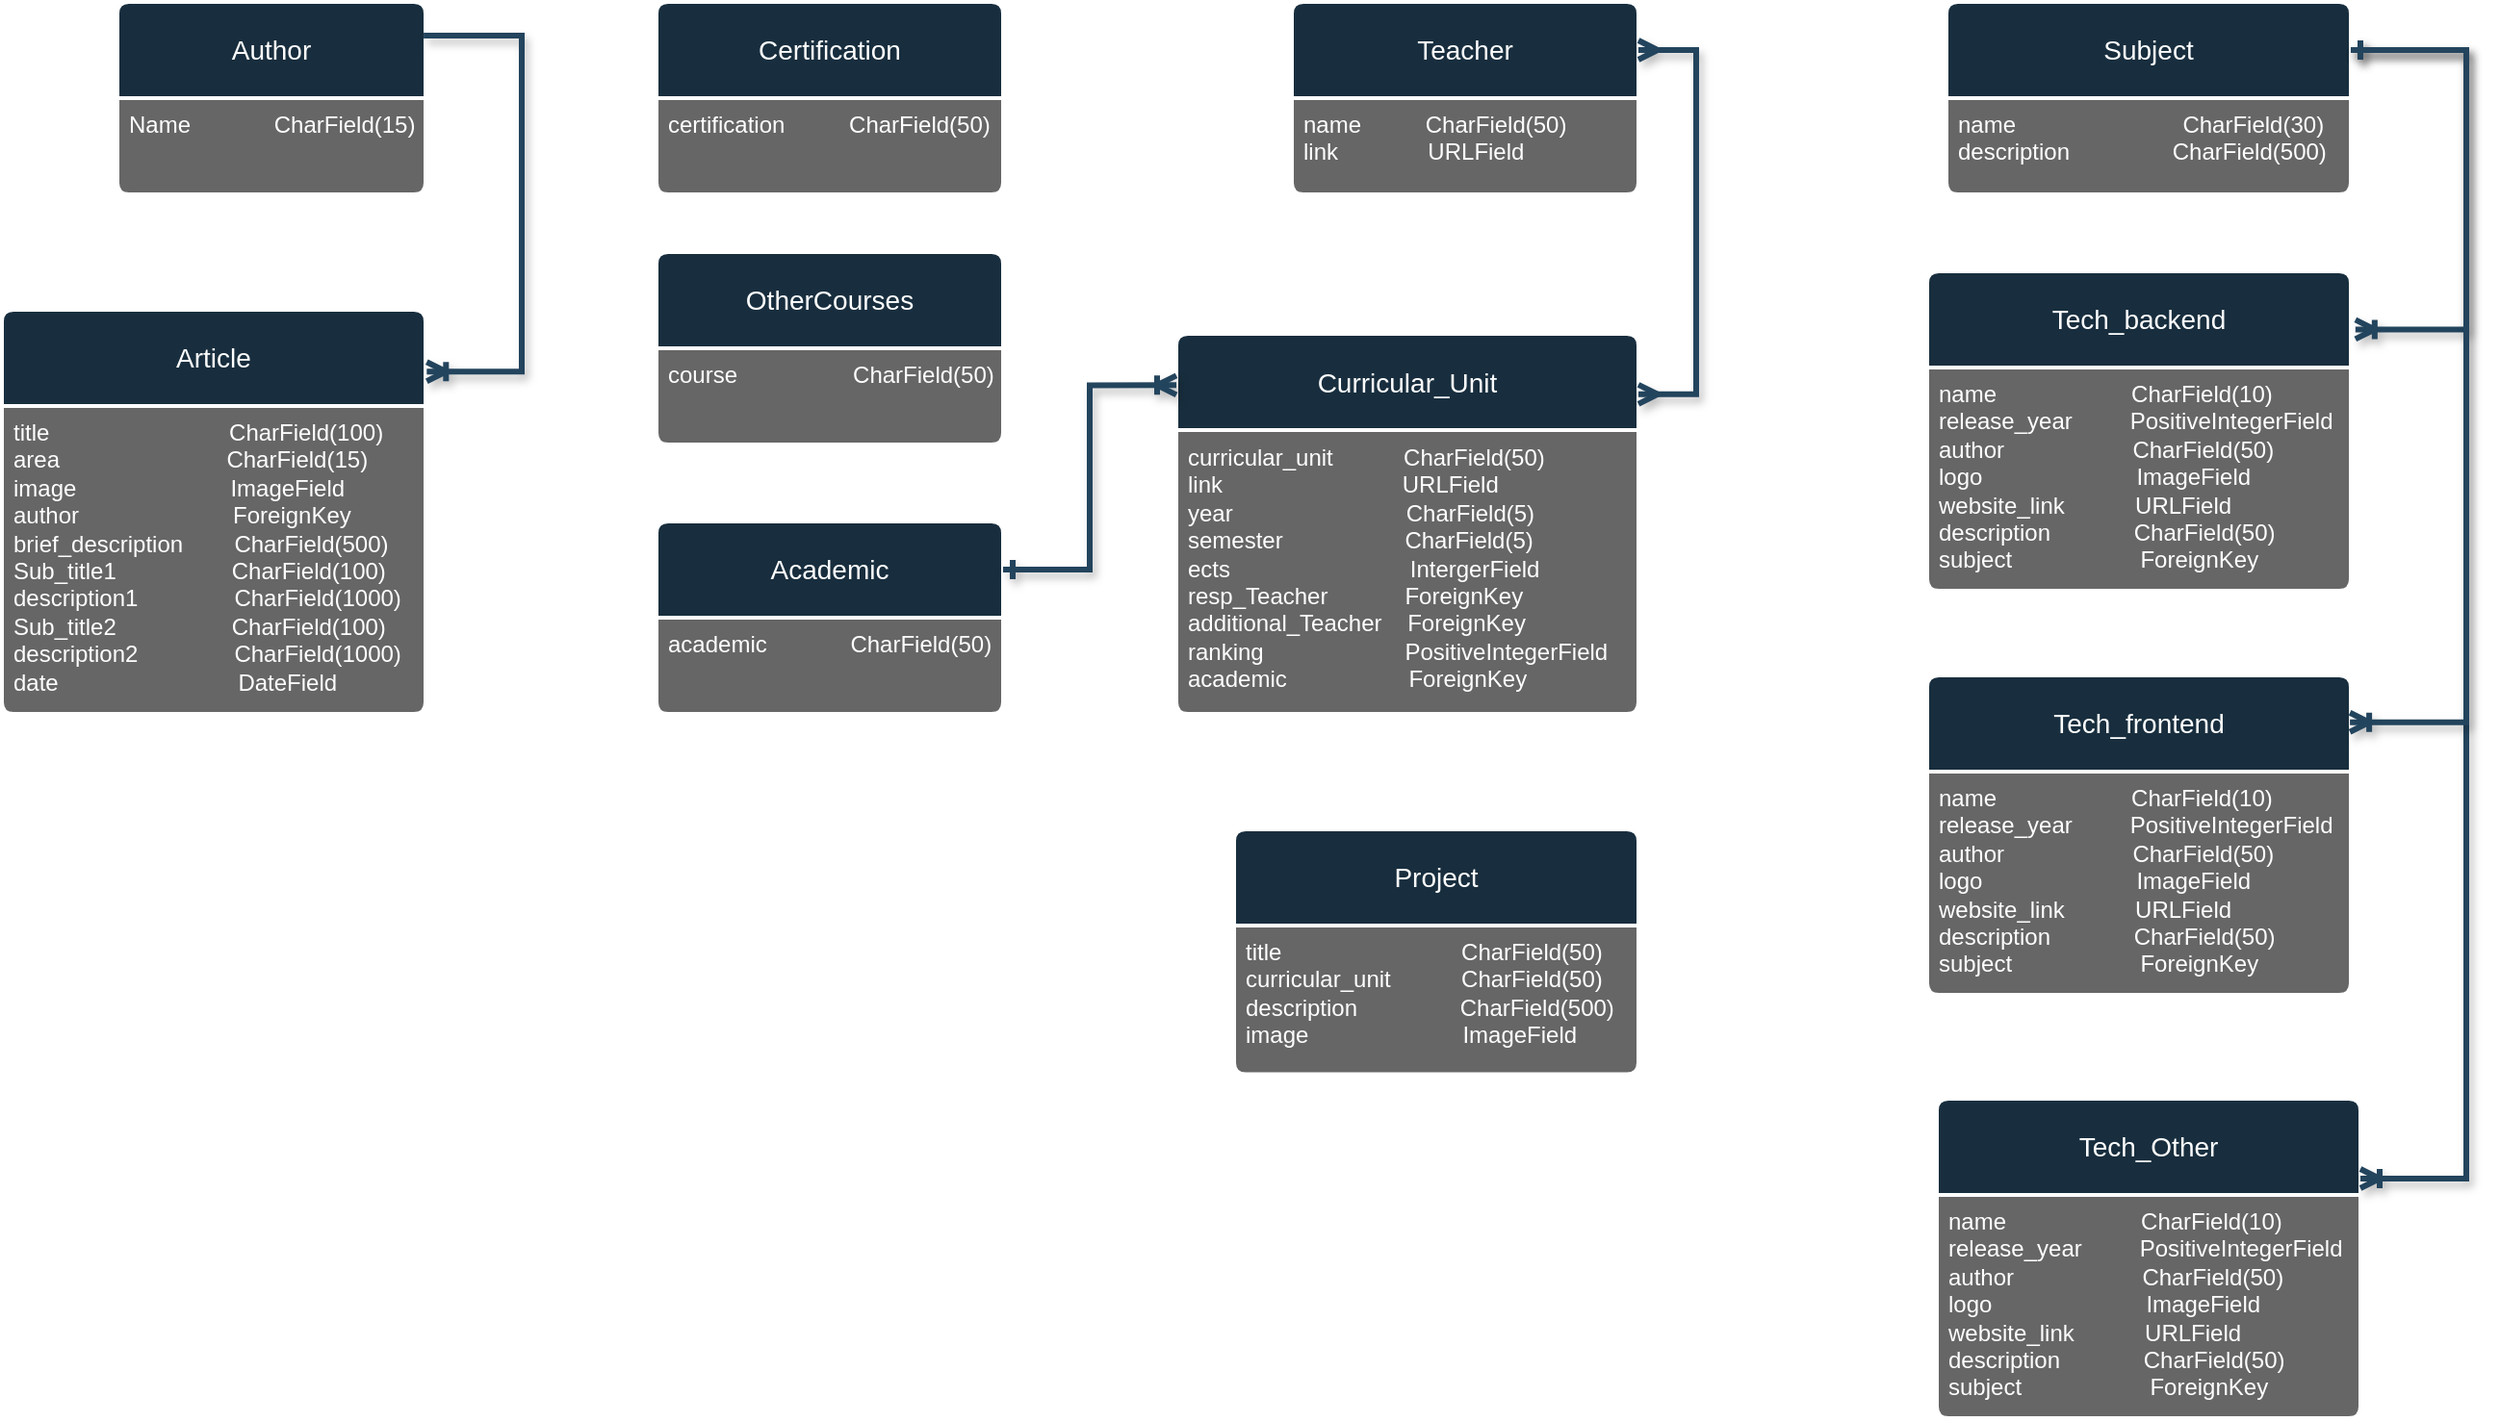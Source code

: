 <mxfile version="21.3.8" type="device">
  <diagram name="Page-1" id="KLyaaYIGu-QFBhqOdwen">
    <mxGraphModel dx="1434" dy="990" grid="1" gridSize="10" guides="1" tooltips="1" connect="1" arrows="1" fold="1" page="1" pageScale="1" pageWidth="1400" pageHeight="800" math="0" shadow="0">
      <root>
        <mxCell id="0" />
        <mxCell id="1" parent="0" />
        <mxCell id="Lzt7si6OzmlEJwQBYVd8-1" value="Author" style="swimlane;childLayout=stackLayout;horizontal=1;startSize=50;horizontalStack=0;rounded=1;fontSize=14;fontStyle=0;strokeWidth=2;resizeParent=0;resizeLast=1;shadow=0;dashed=0;align=center;arcSize=4;whiteSpace=wrap;html=1;strokeColor=#FFFFFF;fontColor=#FFFFFF;fillColor=#182E3E;gradientColor=none;swimlaneFillColor=#666666;" vertex="1" parent="1">
          <mxGeometry x="120" y="40" width="160" height="100" as="geometry" />
        </mxCell>
        <mxCell id="Lzt7si6OzmlEJwQBYVd8-2" value="Name&amp;nbsp; &amp;nbsp; &amp;nbsp; &amp;nbsp; &amp;nbsp; &amp;nbsp; &amp;nbsp;CharField(15)" style="align=left;strokeColor=none;fillColor=none;spacingLeft=4;fontSize=12;verticalAlign=top;resizable=0;rotatable=0;part=1;html=1;fontColor=#FFFFFF;" vertex="1" parent="Lzt7si6OzmlEJwQBYVd8-1">
          <mxGeometry y="50" width="160" height="50" as="geometry" />
        </mxCell>
        <mxCell id="Lzt7si6OzmlEJwQBYVd8-5" style="edgeStyle=orthogonalEdgeStyle;rounded=0;orthogonalLoop=1;jettySize=auto;html=1;exitX=0.5;exitY=1;exitDx=0;exitDy=0;strokeColor=#23445D;" edge="1" parent="Lzt7si6OzmlEJwQBYVd8-1" source="Lzt7si6OzmlEJwQBYVd8-2" target="Lzt7si6OzmlEJwQBYVd8-2">
          <mxGeometry relative="1" as="geometry" />
        </mxCell>
        <mxCell id="Lzt7si6OzmlEJwQBYVd8-3" value="Article" style="swimlane;childLayout=stackLayout;horizontal=1;startSize=50;horizontalStack=0;rounded=1;fontSize=14;fontStyle=0;strokeWidth=2;resizeParent=0;resizeLast=1;shadow=0;dashed=0;align=center;arcSize=4;whiteSpace=wrap;html=1;strokeColor=#FFFFFF;fontColor=#FFFFFF;fillColor=#182E3E;gradientColor=none;swimlaneFillColor=#666666;" vertex="1" parent="1">
          <mxGeometry x="60" y="200" width="220" height="210" as="geometry" />
        </mxCell>
        <mxCell id="Lzt7si6OzmlEJwQBYVd8-4" value="title&amp;nbsp; &amp;nbsp; &amp;nbsp; &amp;nbsp; &amp;nbsp; &amp;nbsp; &amp;nbsp; &amp;nbsp; &amp;nbsp; &amp;nbsp; &amp;nbsp; &amp;nbsp; &amp;nbsp; &amp;nbsp; CharField(100)&lt;br&gt;area&amp;nbsp; &amp;nbsp; &amp;nbsp; &amp;nbsp; &amp;nbsp; &amp;nbsp; &amp;nbsp; &amp;nbsp; &amp;nbsp; &amp;nbsp; &amp;nbsp; &amp;nbsp; &amp;nbsp; CharField(15)&lt;br&gt;image&amp;nbsp; &amp;nbsp; &amp;nbsp; &amp;nbsp; &amp;nbsp; &amp;nbsp; &amp;nbsp; &amp;nbsp; &amp;nbsp; &amp;nbsp; &amp;nbsp; &amp;nbsp; ImageField&lt;br&gt;author&amp;nbsp; &amp;nbsp; &amp;nbsp; &amp;nbsp; &amp;nbsp; &amp;nbsp; &amp;nbsp; &amp;nbsp; &amp;nbsp; &amp;nbsp; &amp;nbsp; &amp;nbsp; ForeignKey&lt;br&gt;brief_description&amp;nbsp; &amp;nbsp; &amp;nbsp; &amp;nbsp; CharField(500)&lt;br&gt;Sub_title1&amp;nbsp; &amp;nbsp; &amp;nbsp; &amp;nbsp; &amp;nbsp; &amp;nbsp; &amp;nbsp; &amp;nbsp; &amp;nbsp; CharField(100)&lt;br&gt;description1&amp;nbsp; &amp;nbsp; &amp;nbsp; &amp;nbsp; &amp;nbsp; &amp;nbsp; &amp;nbsp; &amp;nbsp;CharField(1000)&lt;br&gt;Sub_title2&amp;nbsp; &amp;nbsp; &amp;nbsp; &amp;nbsp; &amp;nbsp; &amp;nbsp; &amp;nbsp; &amp;nbsp; &amp;nbsp; CharField(100)&lt;br&gt;description2&amp;nbsp; &amp;nbsp; &amp;nbsp; &amp;nbsp; &amp;nbsp; &amp;nbsp; &amp;nbsp; &amp;nbsp;CharField(1000)&lt;br&gt;date&amp;nbsp; &amp;nbsp; &amp;nbsp; &amp;nbsp; &amp;nbsp; &amp;nbsp; &amp;nbsp; &amp;nbsp; &amp;nbsp; &amp;nbsp; &amp;nbsp; &amp;nbsp; &amp;nbsp; &amp;nbsp; DateField" style="align=left;strokeColor=none;fillColor=none;spacingLeft=4;fontSize=12;verticalAlign=top;resizable=0;rotatable=0;part=1;html=1;fontColor=#FFFFFF;" vertex="1" parent="Lzt7si6OzmlEJwQBYVd8-3">
          <mxGeometry y="50" width="220" height="160" as="geometry" />
        </mxCell>
        <mxCell id="Lzt7si6OzmlEJwQBYVd8-6" value="" style="edgeStyle=orthogonalEdgeStyle;fontSize=12;html=1;endArrow=ERoneToMany;rounded=0;strokeColor=#23445D;exitX=0.994;exitY=0.175;exitDx=0;exitDy=0;exitPerimeter=0;entryX=1.003;entryY=0.153;entryDx=0;entryDy=0;strokeWidth=3;shadow=1;entryPerimeter=0;" edge="1" parent="1" source="Lzt7si6OzmlEJwQBYVd8-1" target="Lzt7si6OzmlEJwQBYVd8-3">
          <mxGeometry width="100" height="100" relative="1" as="geometry">
            <mxPoint x="390" y="570" as="sourcePoint" />
            <mxPoint x="490" y="470" as="targetPoint" />
            <Array as="points">
              <mxPoint x="330" y="57" />
              <mxPoint x="330" y="232" />
            </Array>
          </mxGeometry>
        </mxCell>
        <mxCell id="Lzt7si6OzmlEJwQBYVd8-7" value="Certification" style="swimlane;childLayout=stackLayout;horizontal=1;startSize=50;horizontalStack=0;rounded=1;fontSize=14;fontStyle=0;strokeWidth=2;resizeParent=0;resizeLast=1;shadow=0;dashed=0;align=center;arcSize=4;whiteSpace=wrap;html=1;strokeColor=#FFFFFF;fontColor=#FFFFFF;fillColor=#182E3E;gradientColor=none;swimlaneFillColor=#666666;" vertex="1" parent="1">
          <mxGeometry x="400" y="40" width="180" height="100" as="geometry" />
        </mxCell>
        <mxCell id="Lzt7si6OzmlEJwQBYVd8-8" value="certification&amp;nbsp; &amp;nbsp; &amp;nbsp; &amp;nbsp; &amp;nbsp; CharField(50)" style="align=left;strokeColor=none;fillColor=none;spacingLeft=4;fontSize=12;verticalAlign=top;resizable=0;rotatable=0;part=1;html=1;fontColor=#FFFFFF;" vertex="1" parent="Lzt7si6OzmlEJwQBYVd8-7">
          <mxGeometry y="50" width="180" height="50" as="geometry" />
        </mxCell>
        <mxCell id="Lzt7si6OzmlEJwQBYVd8-9" style="edgeStyle=orthogonalEdgeStyle;rounded=0;orthogonalLoop=1;jettySize=auto;html=1;exitX=0.5;exitY=1;exitDx=0;exitDy=0;strokeColor=#23445D;" edge="1" parent="Lzt7si6OzmlEJwQBYVd8-7" source="Lzt7si6OzmlEJwQBYVd8-8" target="Lzt7si6OzmlEJwQBYVd8-8">
          <mxGeometry relative="1" as="geometry" />
        </mxCell>
        <mxCell id="Lzt7si6OzmlEJwQBYVd8-10" value="OtherCourses" style="swimlane;childLayout=stackLayout;horizontal=1;startSize=50;horizontalStack=0;rounded=1;fontSize=14;fontStyle=0;strokeWidth=2;resizeParent=0;resizeLast=1;shadow=0;dashed=0;align=center;arcSize=4;whiteSpace=wrap;html=1;strokeColor=#FFFFFF;fontColor=#FFFFFF;fillColor=#182E3E;gradientColor=none;swimlaneFillColor=#666666;" vertex="1" parent="1">
          <mxGeometry x="400" y="170" width="180" height="100" as="geometry" />
        </mxCell>
        <mxCell id="Lzt7si6OzmlEJwQBYVd8-11" value="course&amp;nbsp; &amp;nbsp; &amp;nbsp; &amp;nbsp; &amp;nbsp; &amp;nbsp; &amp;nbsp; &amp;nbsp; &amp;nbsp; CharField(50)" style="align=left;strokeColor=none;fillColor=none;spacingLeft=4;fontSize=12;verticalAlign=top;resizable=0;rotatable=0;part=1;html=1;fontColor=#FFFFFF;" vertex="1" parent="Lzt7si6OzmlEJwQBYVd8-10">
          <mxGeometry y="50" width="180" height="50" as="geometry" />
        </mxCell>
        <mxCell id="Lzt7si6OzmlEJwQBYVd8-12" style="edgeStyle=orthogonalEdgeStyle;rounded=0;orthogonalLoop=1;jettySize=auto;html=1;exitX=0.5;exitY=1;exitDx=0;exitDy=0;strokeColor=#23445D;" edge="1" parent="Lzt7si6OzmlEJwQBYVd8-10" source="Lzt7si6OzmlEJwQBYVd8-11" target="Lzt7si6OzmlEJwQBYVd8-11">
          <mxGeometry relative="1" as="geometry" />
        </mxCell>
        <mxCell id="Lzt7si6OzmlEJwQBYVd8-13" value="Academic" style="swimlane;childLayout=stackLayout;horizontal=1;startSize=50;horizontalStack=0;rounded=1;fontSize=14;fontStyle=0;strokeWidth=2;resizeParent=0;resizeLast=1;shadow=0;dashed=0;align=center;arcSize=4;whiteSpace=wrap;html=1;strokeColor=#FFFFFF;fontColor=#FFFFFF;fillColor=#182E3E;gradientColor=none;swimlaneFillColor=#666666;" vertex="1" parent="1">
          <mxGeometry x="400" y="310" width="180" height="100" as="geometry" />
        </mxCell>
        <mxCell id="Lzt7si6OzmlEJwQBYVd8-14" value="academic&amp;nbsp; &amp;nbsp; &amp;nbsp; &amp;nbsp; &amp;nbsp; &amp;nbsp; &amp;nbsp;CharField(50)" style="align=left;strokeColor=none;fillColor=none;spacingLeft=4;fontSize=12;verticalAlign=top;resizable=0;rotatable=0;part=1;html=1;fontColor=#FFFFFF;" vertex="1" parent="Lzt7si6OzmlEJwQBYVd8-13">
          <mxGeometry y="50" width="180" height="50" as="geometry" />
        </mxCell>
        <mxCell id="Lzt7si6OzmlEJwQBYVd8-15" style="edgeStyle=orthogonalEdgeStyle;rounded=0;orthogonalLoop=1;jettySize=auto;html=1;exitX=0.5;exitY=1;exitDx=0;exitDy=0;strokeColor=#23445D;" edge="1" parent="Lzt7si6OzmlEJwQBYVd8-13" source="Lzt7si6OzmlEJwQBYVd8-14" target="Lzt7si6OzmlEJwQBYVd8-14">
          <mxGeometry relative="1" as="geometry" />
        </mxCell>
        <mxCell id="Lzt7si6OzmlEJwQBYVd8-16" value="Teacher" style="swimlane;childLayout=stackLayout;horizontal=1;startSize=50;horizontalStack=0;rounded=1;fontSize=14;fontStyle=0;strokeWidth=2;resizeParent=0;resizeLast=1;shadow=0;dashed=0;align=center;arcSize=4;whiteSpace=wrap;html=1;strokeColor=#FFFFFF;fontColor=#FFFFFF;fillColor=#182E3E;gradientColor=none;swimlaneFillColor=#666666;" vertex="1" parent="1">
          <mxGeometry x="730" y="40" width="180" height="100" as="geometry" />
        </mxCell>
        <mxCell id="Lzt7si6OzmlEJwQBYVd8-17" value="name&amp;nbsp; &amp;nbsp; &amp;nbsp; &amp;nbsp; &amp;nbsp; CharField(50)&lt;br&gt;link&amp;nbsp; &amp;nbsp; &amp;nbsp; &amp;nbsp; &amp;nbsp; &amp;nbsp; &amp;nbsp; URLField" style="align=left;strokeColor=none;fillColor=none;spacingLeft=4;fontSize=12;verticalAlign=top;resizable=0;rotatable=0;part=1;html=1;fontColor=#FFFFFF;" vertex="1" parent="Lzt7si6OzmlEJwQBYVd8-16">
          <mxGeometry y="50" width="180" height="50" as="geometry" />
        </mxCell>
        <mxCell id="Lzt7si6OzmlEJwQBYVd8-18" style="edgeStyle=orthogonalEdgeStyle;rounded=0;orthogonalLoop=1;jettySize=auto;html=1;exitX=0.5;exitY=1;exitDx=0;exitDy=0;strokeColor=#23445D;" edge="1" parent="Lzt7si6OzmlEJwQBYVd8-16" source="Lzt7si6OzmlEJwQBYVd8-17" target="Lzt7si6OzmlEJwQBYVd8-17">
          <mxGeometry relative="1" as="geometry" />
        </mxCell>
        <mxCell id="Lzt7si6OzmlEJwQBYVd8-19" value="Curricular_Unit" style="swimlane;childLayout=stackLayout;horizontal=1;startSize=50;horizontalStack=0;rounded=1;fontSize=14;fontStyle=0;strokeWidth=2;resizeParent=0;resizeLast=1;shadow=0;dashed=0;align=center;arcSize=4;whiteSpace=wrap;html=1;strokeColor=#FFFFFF;fontColor=#FFFFFF;fillColor=#182E3E;gradientColor=none;swimlaneFillColor=#666666;" vertex="1" parent="1">
          <mxGeometry x="670" y="212.5" width="240" height="197.5" as="geometry" />
        </mxCell>
        <mxCell id="Lzt7si6OzmlEJwQBYVd8-20" value="curricular_unit&amp;nbsp; &amp;nbsp; &amp;nbsp; &amp;nbsp; &amp;nbsp; &amp;nbsp;CharField(50)&lt;br&gt;link&amp;nbsp; &amp;nbsp; &amp;nbsp; &amp;nbsp; &amp;nbsp; &amp;nbsp; &amp;nbsp; &amp;nbsp; &amp;nbsp; &amp;nbsp; &amp;nbsp; &amp;nbsp; &amp;nbsp; &amp;nbsp; URLField&lt;br&gt;year&amp;nbsp; &amp;nbsp; &amp;nbsp; &amp;nbsp; &amp;nbsp; &amp;nbsp; &amp;nbsp; &amp;nbsp; &amp;nbsp; &amp;nbsp; &amp;nbsp; &amp;nbsp; &amp;nbsp; &amp;nbsp;CharField(5)&lt;br&gt;semester&amp;nbsp; &amp;nbsp; &amp;nbsp; &amp;nbsp; &amp;nbsp; &amp;nbsp; &amp;nbsp; &amp;nbsp; &amp;nbsp; &amp;nbsp;CharField(5)&lt;br&gt;ects&amp;nbsp; &amp;nbsp; &amp;nbsp; &amp;nbsp; &amp;nbsp; &amp;nbsp; &amp;nbsp; &amp;nbsp; &amp;nbsp; &amp;nbsp; &amp;nbsp; &amp;nbsp; &amp;nbsp; &amp;nbsp; IntergerField&lt;br&gt;resp_Teacher&amp;nbsp; &amp;nbsp; &amp;nbsp; &amp;nbsp; &amp;nbsp; &amp;nbsp; ForeignKey&lt;br&gt;additional_Teacher&amp;nbsp; &amp;nbsp; ForeignKey&lt;br&gt;ranking&amp;nbsp; &amp;nbsp; &amp;nbsp; &amp;nbsp; &amp;nbsp; &amp;nbsp; &amp;nbsp; &amp;nbsp; &amp;nbsp; &amp;nbsp; &amp;nbsp; PositiveIntegerField&lt;br&gt;academic&amp;nbsp; &amp;nbsp; &amp;nbsp; &amp;nbsp; &amp;nbsp; &amp;nbsp; &amp;nbsp; &amp;nbsp; &amp;nbsp; &amp;nbsp;ForeignKey" style="align=left;strokeColor=none;fillColor=none;spacingLeft=4;fontSize=12;verticalAlign=top;resizable=0;rotatable=0;part=1;html=1;fontColor=#FFFFFF;" vertex="1" parent="Lzt7si6OzmlEJwQBYVd8-19">
          <mxGeometry y="50" width="240" height="147.5" as="geometry" />
        </mxCell>
        <mxCell id="Lzt7si6OzmlEJwQBYVd8-21" value="Project" style="swimlane;childLayout=stackLayout;horizontal=1;startSize=50;horizontalStack=0;rounded=1;fontSize=14;fontStyle=0;strokeWidth=2;resizeParent=0;resizeLast=1;shadow=0;dashed=0;align=center;arcSize=4;whiteSpace=wrap;html=1;strokeColor=#FFFFFF;fontColor=#FFFFFF;fillColor=#182E3E;gradientColor=none;swimlaneFillColor=#666666;" vertex="1" parent="1">
          <mxGeometry x="700" y="470" width="210" height="127.25" as="geometry" />
        </mxCell>
        <mxCell id="Lzt7si6OzmlEJwQBYVd8-22" value="title&amp;nbsp; &amp;nbsp; &amp;nbsp; &amp;nbsp; &amp;nbsp; &amp;nbsp; &amp;nbsp; &amp;nbsp; &amp;nbsp; &amp;nbsp; &amp;nbsp; &amp;nbsp; &amp;nbsp; &amp;nbsp; CharField(50)&lt;br&gt;curricular_unit&amp;nbsp; &amp;nbsp; &amp;nbsp; &amp;nbsp; &amp;nbsp; &amp;nbsp;CharField(50)&lt;br&gt;description&amp;nbsp; &amp;nbsp; &amp;nbsp; &amp;nbsp; &amp;nbsp; &amp;nbsp; &amp;nbsp; &amp;nbsp; CharField(500)&lt;br&gt;image&amp;nbsp; &amp;nbsp; &amp;nbsp; &amp;nbsp; &amp;nbsp; &amp;nbsp; &amp;nbsp; &amp;nbsp; &amp;nbsp; &amp;nbsp; &amp;nbsp; &amp;nbsp; ImageField" style="align=left;strokeColor=none;fillColor=none;spacingLeft=4;fontSize=12;verticalAlign=top;resizable=0;rotatable=0;part=1;html=1;fontColor=#FFFFFF;" vertex="1" parent="Lzt7si6OzmlEJwQBYVd8-21">
          <mxGeometry y="50" width="210" height="77.25" as="geometry" />
        </mxCell>
        <mxCell id="Lzt7si6OzmlEJwQBYVd8-23" value="Subject" style="swimlane;childLayout=stackLayout;horizontal=1;startSize=50;horizontalStack=0;rounded=1;fontSize=14;fontStyle=0;strokeWidth=2;resizeParent=0;resizeLast=1;shadow=0;dashed=0;align=center;arcSize=4;whiteSpace=wrap;html=1;strokeColor=#FFFFFF;fontColor=#FFFFFF;fillColor=#182E3E;gradientColor=none;swimlaneFillColor=#666666;" vertex="1" parent="1">
          <mxGeometry x="1070" y="40" width="210" height="100" as="geometry" />
        </mxCell>
        <mxCell id="Lzt7si6OzmlEJwQBYVd8-24" value="name&amp;nbsp; &amp;nbsp; &amp;nbsp; &amp;nbsp; &amp;nbsp; &amp;nbsp; &amp;nbsp; &amp;nbsp; &amp;nbsp; &amp;nbsp; &amp;nbsp; &amp;nbsp; &amp;nbsp; CharField(30)&lt;br&gt;description&amp;nbsp; &amp;nbsp; &amp;nbsp; &amp;nbsp; &amp;nbsp; &amp;nbsp; &amp;nbsp; &amp;nbsp; CharField(500)&lt;br&gt;" style="align=left;strokeColor=none;fillColor=none;spacingLeft=4;fontSize=12;verticalAlign=top;resizable=0;rotatable=0;part=1;html=1;fontColor=#FFFFFF;" vertex="1" parent="Lzt7si6OzmlEJwQBYVd8-23">
          <mxGeometry y="50" width="210" height="50" as="geometry" />
        </mxCell>
        <mxCell id="Lzt7si6OzmlEJwQBYVd8-25" value="Tech_backend" style="swimlane;childLayout=stackLayout;horizontal=1;startSize=50;horizontalStack=0;rounded=1;fontSize=14;fontStyle=0;strokeWidth=2;resizeParent=0;resizeLast=1;shadow=0;dashed=0;align=center;arcSize=4;whiteSpace=wrap;html=1;strokeColor=#FFFFFF;fontColor=#FFFFFF;fillColor=#182E3E;gradientColor=none;swimlaneFillColor=#666666;" vertex="1" parent="1">
          <mxGeometry x="1060" y="180" width="220" height="166" as="geometry" />
        </mxCell>
        <mxCell id="Lzt7si6OzmlEJwQBYVd8-26" value="name&amp;nbsp; &amp;nbsp; &amp;nbsp; &amp;nbsp; &amp;nbsp; &amp;nbsp; &amp;nbsp; &amp;nbsp; &amp;nbsp; &amp;nbsp; &amp;nbsp;CharField(10)&lt;br&gt;release_year&amp;nbsp; &amp;nbsp; &amp;nbsp; &amp;nbsp; &amp;nbsp;PositiveIntegerField&lt;br&gt;author&amp;nbsp; &amp;nbsp; &amp;nbsp; &amp;nbsp; &amp;nbsp; &amp;nbsp; &amp;nbsp; &amp;nbsp; &amp;nbsp; &amp;nbsp; CharField(50)&lt;br&gt;logo&amp;nbsp; &amp;nbsp; &amp;nbsp; &amp;nbsp; &amp;nbsp; &amp;nbsp; &amp;nbsp; &amp;nbsp; &amp;nbsp; &amp;nbsp; &amp;nbsp; &amp;nbsp; ImageField&lt;br&gt;website_link&amp;nbsp; &amp;nbsp; &amp;nbsp; &amp;nbsp; &amp;nbsp; &amp;nbsp;URLField&lt;br&gt;description&amp;nbsp; &amp;nbsp; &amp;nbsp; &amp;nbsp; &amp;nbsp; &amp;nbsp; &amp;nbsp;CharField(50)&lt;br&gt;subject&amp;nbsp; &amp;nbsp; &amp;nbsp; &amp;nbsp; &amp;nbsp; &amp;nbsp; &amp;nbsp; &amp;nbsp; &amp;nbsp; &amp;nbsp; ForeignKey" style="align=left;strokeColor=none;fillColor=none;spacingLeft=4;fontSize=12;verticalAlign=top;resizable=0;rotatable=0;part=1;html=1;fontColor=#FFFFFF;" vertex="1" parent="Lzt7si6OzmlEJwQBYVd8-25">
          <mxGeometry y="50" width="220" height="116" as="geometry" />
        </mxCell>
        <mxCell id="Lzt7si6OzmlEJwQBYVd8-27" value="Tech_frontend" style="swimlane;childLayout=stackLayout;horizontal=1;startSize=50;horizontalStack=0;rounded=1;fontSize=14;fontStyle=0;strokeWidth=2;resizeParent=0;resizeLast=1;shadow=0;dashed=0;align=center;arcSize=4;whiteSpace=wrap;html=1;strokeColor=#FFFFFF;fontColor=#FFFFFF;fillColor=#182E3E;gradientColor=none;swimlaneFillColor=#666666;" vertex="1" parent="1">
          <mxGeometry x="1060" y="390" width="220" height="166" as="geometry" />
        </mxCell>
        <mxCell id="Lzt7si6OzmlEJwQBYVd8-28" value="name&amp;nbsp; &amp;nbsp; &amp;nbsp; &amp;nbsp; &amp;nbsp; &amp;nbsp; &amp;nbsp; &amp;nbsp; &amp;nbsp; &amp;nbsp; &amp;nbsp;CharField(10)&lt;br&gt;release_year&amp;nbsp; &amp;nbsp; &amp;nbsp; &amp;nbsp; &amp;nbsp;PositiveIntegerField&lt;br&gt;author&amp;nbsp; &amp;nbsp; &amp;nbsp; &amp;nbsp; &amp;nbsp; &amp;nbsp; &amp;nbsp; &amp;nbsp; &amp;nbsp; &amp;nbsp; CharField(50)&lt;br&gt;logo&amp;nbsp; &amp;nbsp; &amp;nbsp; &amp;nbsp; &amp;nbsp; &amp;nbsp; &amp;nbsp; &amp;nbsp; &amp;nbsp; &amp;nbsp; &amp;nbsp; &amp;nbsp; ImageField&lt;br&gt;website_link&amp;nbsp; &amp;nbsp; &amp;nbsp; &amp;nbsp; &amp;nbsp; &amp;nbsp;URLField&lt;br&gt;description&amp;nbsp; &amp;nbsp; &amp;nbsp; &amp;nbsp; &amp;nbsp; &amp;nbsp; &amp;nbsp;CharField(50)&lt;br&gt;subject&amp;nbsp; &amp;nbsp; &amp;nbsp; &amp;nbsp; &amp;nbsp; &amp;nbsp; &amp;nbsp; &amp;nbsp; &amp;nbsp; &amp;nbsp; ForeignKey" style="align=left;strokeColor=none;fillColor=none;spacingLeft=4;fontSize=12;verticalAlign=top;resizable=0;rotatable=0;part=1;html=1;fontColor=#FFFFFF;" vertex="1" parent="Lzt7si6OzmlEJwQBYVd8-27">
          <mxGeometry y="50" width="220" height="116" as="geometry" />
        </mxCell>
        <mxCell id="Lzt7si6OzmlEJwQBYVd8-29" value="Tech_Other" style="swimlane;childLayout=stackLayout;horizontal=1;startSize=50;horizontalStack=0;rounded=1;fontSize=14;fontStyle=0;strokeWidth=2;resizeParent=0;resizeLast=1;shadow=0;dashed=0;align=center;arcSize=4;whiteSpace=wrap;html=1;strokeColor=#FFFFFF;fontColor=#FFFFFF;fillColor=#182E3E;gradientColor=none;swimlaneFillColor=#666666;" vertex="1" parent="1">
          <mxGeometry x="1065" y="610" width="220" height="166" as="geometry" />
        </mxCell>
        <mxCell id="Lzt7si6OzmlEJwQBYVd8-30" value="name&amp;nbsp; &amp;nbsp; &amp;nbsp; &amp;nbsp; &amp;nbsp; &amp;nbsp; &amp;nbsp; &amp;nbsp; &amp;nbsp; &amp;nbsp; &amp;nbsp;CharField(10)&lt;br&gt;release_year&amp;nbsp; &amp;nbsp; &amp;nbsp; &amp;nbsp; &amp;nbsp;PositiveIntegerField&lt;br&gt;author&amp;nbsp; &amp;nbsp; &amp;nbsp; &amp;nbsp; &amp;nbsp; &amp;nbsp; &amp;nbsp; &amp;nbsp; &amp;nbsp; &amp;nbsp; CharField(50)&lt;br&gt;logo&amp;nbsp; &amp;nbsp; &amp;nbsp; &amp;nbsp; &amp;nbsp; &amp;nbsp; &amp;nbsp; &amp;nbsp; &amp;nbsp; &amp;nbsp; &amp;nbsp; &amp;nbsp; ImageField&lt;br&gt;website_link&amp;nbsp; &amp;nbsp; &amp;nbsp; &amp;nbsp; &amp;nbsp; &amp;nbsp;URLField&lt;br&gt;description&amp;nbsp; &amp;nbsp; &amp;nbsp; &amp;nbsp; &amp;nbsp; &amp;nbsp; &amp;nbsp;CharField(50)&lt;br&gt;subject&amp;nbsp; &amp;nbsp; &amp;nbsp; &amp;nbsp; &amp;nbsp; &amp;nbsp; &amp;nbsp; &amp;nbsp; &amp;nbsp; &amp;nbsp; ForeignKey" style="align=left;strokeColor=none;fillColor=none;spacingLeft=4;fontSize=12;verticalAlign=top;resizable=0;rotatable=0;part=1;html=1;fontColor=#FFFFFF;" vertex="1" parent="Lzt7si6OzmlEJwQBYVd8-29">
          <mxGeometry y="50" width="220" height="116" as="geometry" />
        </mxCell>
        <mxCell id="Lzt7si6OzmlEJwQBYVd8-32" value="" style="edgeStyle=orthogonalEdgeStyle;fontSize=12;html=1;endArrow=ERoneToMany;rounded=0;strokeColor=#23445D;exitX=1;exitY=0.25;exitDx=0;exitDy=0;entryX=0;entryY=0.135;entryDx=0;entryDy=0;strokeWidth=3;shadow=1;entryPerimeter=0;startArrow=ERone;startFill=0;" edge="1" parent="1" source="Lzt7si6OzmlEJwQBYVd8-13" target="Lzt7si6OzmlEJwQBYVd8-19">
          <mxGeometry width="100" height="100" relative="1" as="geometry">
            <mxPoint x="540" y="470" as="sourcePoint" />
            <mxPoint x="651" y="505" as="targetPoint" />
          </mxGeometry>
        </mxCell>
        <mxCell id="Lzt7si6OzmlEJwQBYVd8-34" value="" style="edgeStyle=entityRelationEdgeStyle;fontSize=12;html=1;endArrow=ERmany;rounded=0;strokeColor=#23445D;exitX=1;exitY=0.159;exitDx=0;exitDy=0;entryX=1;entryY=0.25;entryDx=0;entryDy=0;strokeWidth=3;shadow=1;exitPerimeter=0;endFill=0;startArrow=ERmany;startFill=0;" edge="1" parent="1" source="Lzt7si6OzmlEJwQBYVd8-19" target="Lzt7si6OzmlEJwQBYVd8-16">
          <mxGeometry width="100" height="100" relative="1" as="geometry">
            <mxPoint x="1030" y="270" as="sourcePoint" />
            <mxPoint x="1120" y="174" as="targetPoint" />
          </mxGeometry>
        </mxCell>
        <mxCell id="Lzt7si6OzmlEJwQBYVd8-35" value="" style="edgeStyle=orthogonalEdgeStyle;fontSize=12;html=1;endArrow=ERoneToMany;rounded=0;strokeColor=#23445D;strokeWidth=3;shadow=1;startArrow=ERone;startFill=0;entryX=1.011;entryY=0.182;entryDx=0;entryDy=0;entryPerimeter=0;exitX=1;exitY=0.25;exitDx=0;exitDy=0;" edge="1" parent="1" source="Lzt7si6OzmlEJwQBYVd8-23" target="Lzt7si6OzmlEJwQBYVd8-25">
          <mxGeometry width="100" height="100" relative="1" as="geometry">
            <mxPoint x="1070" y="730" as="sourcePoint" />
            <mxPoint x="970" y="640" as="targetPoint" />
            <Array as="points">
              <mxPoint x="1340" y="65" />
              <mxPoint x="1340" y="210" />
            </Array>
          </mxGeometry>
        </mxCell>
        <mxCell id="Lzt7si6OzmlEJwQBYVd8-37" value="" style="edgeStyle=orthogonalEdgeStyle;fontSize=12;html=1;endArrow=ERoneToMany;rounded=0;strokeColor=#23445D;strokeWidth=3;shadow=1;startArrow=ERone;startFill=0;entryX=1;entryY=0.25;entryDx=0;entryDy=0;exitX=1;exitY=0.25;exitDx=0;exitDy=0;" edge="1" parent="1" source="Lzt7si6OzmlEJwQBYVd8-23" target="Lzt7si6OzmlEJwQBYVd8-29">
          <mxGeometry width="100" height="100" relative="1" as="geometry">
            <mxPoint x="1090" y="920" as="sourcePoint" />
            <mxPoint x="912" y="600" as="targetPoint" />
            <Array as="points">
              <mxPoint x="1340" y="65" />
              <mxPoint x="1340" y="651" />
            </Array>
          </mxGeometry>
        </mxCell>
        <mxCell id="Lzt7si6OzmlEJwQBYVd8-38" value="" style="edgeStyle=orthogonalEdgeStyle;fontSize=12;html=1;endArrow=ERoneToMany;rounded=0;strokeColor=#23445D;strokeWidth=3;shadow=1;startArrow=ERone;startFill=0;entryX=0.998;entryY=0.147;entryDx=0;entryDy=0;entryPerimeter=0;exitX=1;exitY=0.25;exitDx=0;exitDy=0;" edge="1" parent="1" source="Lzt7si6OzmlEJwQBYVd8-23" target="Lzt7si6OzmlEJwQBYVd8-27">
          <mxGeometry width="100" height="100" relative="1" as="geometry">
            <mxPoint x="1370" y="90" as="sourcePoint" />
            <mxPoint x="1370" y="656" as="targetPoint" />
            <Array as="points">
              <mxPoint x="1340" y="65" />
              <mxPoint x="1340" y="414" />
            </Array>
          </mxGeometry>
        </mxCell>
      </root>
    </mxGraphModel>
  </diagram>
</mxfile>
